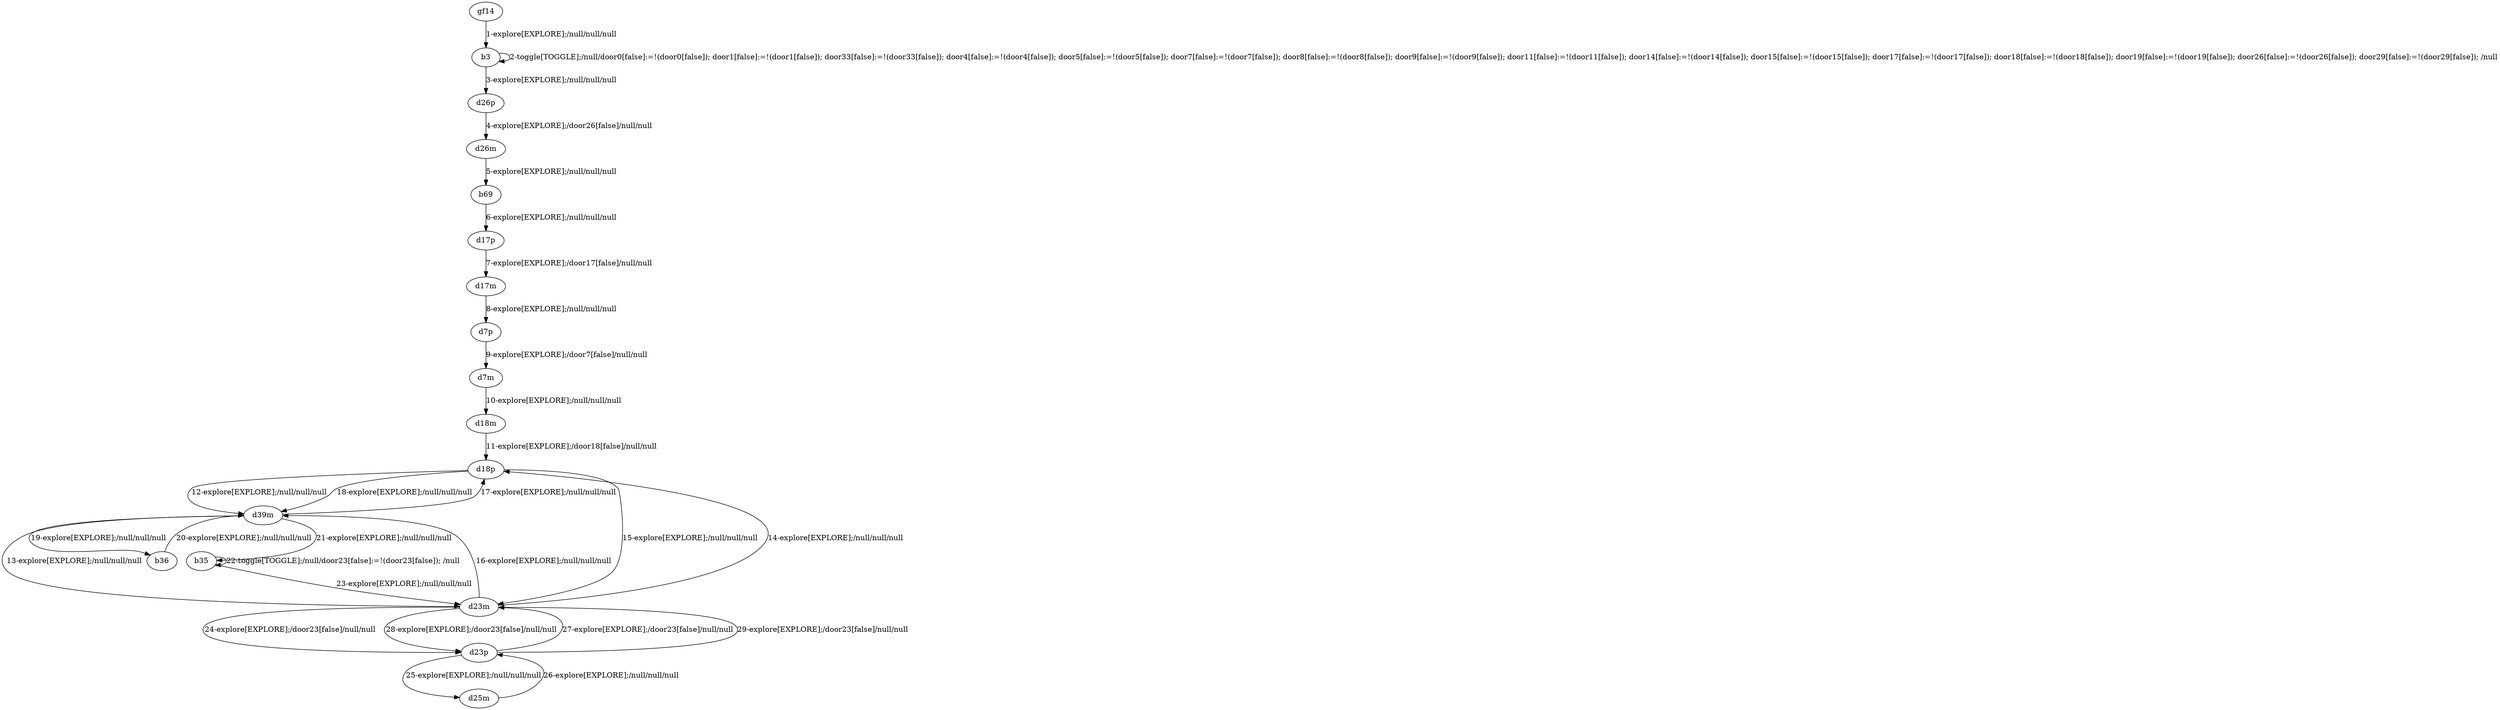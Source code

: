 # Total number of goals covered by this test: 1
# d23p --> d23m

digraph g {
"gf14" -> "b3" [label = "1-explore[EXPLORE];/null/null/null"];
"b3" -> "b3" [label = "2-toggle[TOGGLE];/null/door0[false]:=!(door0[false]); door1[false]:=!(door1[false]); door33[false]:=!(door33[false]); door4[false]:=!(door4[false]); door5[false]:=!(door5[false]); door7[false]:=!(door7[false]); door8[false]:=!(door8[false]); door9[false]:=!(door9[false]); door11[false]:=!(door11[false]); door14[false]:=!(door14[false]); door15[false]:=!(door15[false]); door17[false]:=!(door17[false]); door18[false]:=!(door18[false]); door19[false]:=!(door19[false]); door26[false]:=!(door26[false]); door29[false]:=!(door29[false]); /null"];
"b3" -> "d26p" [label = "3-explore[EXPLORE];/null/null/null"];
"d26p" -> "d26m" [label = "4-explore[EXPLORE];/door26[false]/null/null"];
"d26m" -> "b69" [label = "5-explore[EXPLORE];/null/null/null"];
"b69" -> "d17p" [label = "6-explore[EXPLORE];/null/null/null"];
"d17p" -> "d17m" [label = "7-explore[EXPLORE];/door17[false]/null/null"];
"d17m" -> "d7p" [label = "8-explore[EXPLORE];/null/null/null"];
"d7p" -> "d7m" [label = "9-explore[EXPLORE];/door7[false]/null/null"];
"d7m" -> "d18m" [label = "10-explore[EXPLORE];/null/null/null"];
"d18m" -> "d18p" [label = "11-explore[EXPLORE];/door18[false]/null/null"];
"d18p" -> "d39m" [label = "12-explore[EXPLORE];/null/null/null"];
"d39m" -> "d23m" [label = "13-explore[EXPLORE];/null/null/null"];
"d23m" -> "d18p" [label = "14-explore[EXPLORE];/null/null/null"];
"d18p" -> "d23m" [label = "15-explore[EXPLORE];/null/null/null"];
"d23m" -> "d39m" [label = "16-explore[EXPLORE];/null/null/null"];
"d39m" -> "d18p" [label = "17-explore[EXPLORE];/null/null/null"];
"d18p" -> "d39m" [label = "18-explore[EXPLORE];/null/null/null"];
"d39m" -> "b36" [label = "19-explore[EXPLORE];/null/null/null"];
"b36" -> "d39m" [label = "20-explore[EXPLORE];/null/null/null"];
"d39m" -> "b35" [label = "21-explore[EXPLORE];/null/null/null"];
"b35" -> "b35" [label = "22-toggle[TOGGLE];/null/door23[false]:=!(door23[false]); /null"];
"b35" -> "d23m" [label = "23-explore[EXPLORE];/null/null/null"];
"d23m" -> "d23p" [label = "24-explore[EXPLORE];/door23[false]/null/null"];
"d23p" -> "d25m" [label = "25-explore[EXPLORE];/null/null/null"];
"d25m" -> "d23p" [label = "26-explore[EXPLORE];/null/null/null"];
"d23p" -> "d23m" [label = "27-explore[EXPLORE];/door23[false]/null/null"];
"d23m" -> "d23p" [label = "28-explore[EXPLORE];/door23[false]/null/null"];
"d23p" -> "d23m" [label = "29-explore[EXPLORE];/door23[false]/null/null"];
}